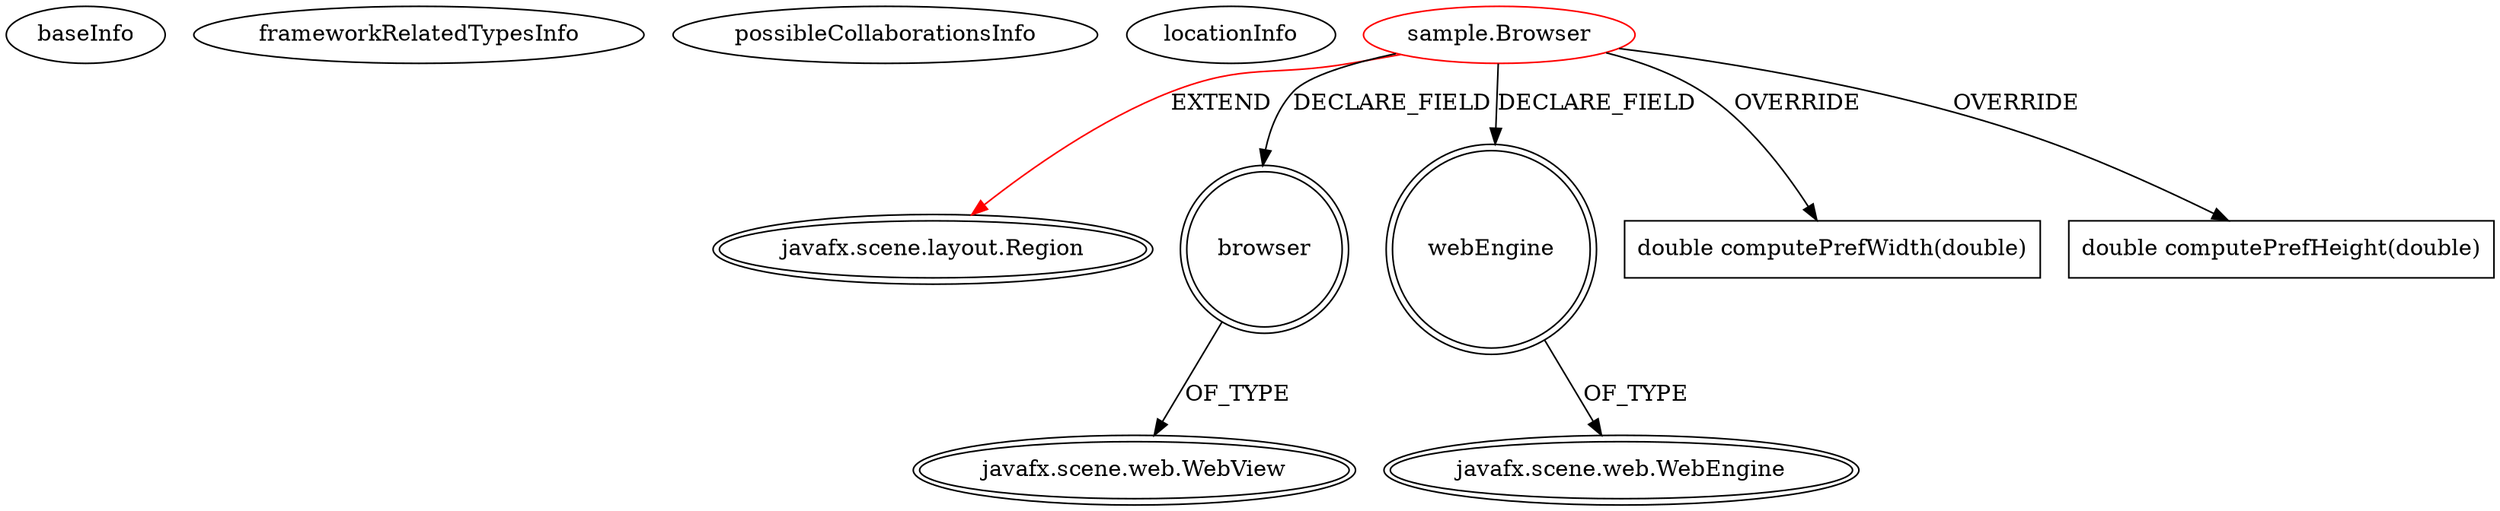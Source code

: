 digraph {
baseInfo[graphId=2269,category="extension_graph",isAnonymous=false,possibleRelation=false]
frameworkRelatedTypesInfo[0="javafx.scene.layout.Region"]
possibleCollaborationsInfo[]
locationInfo[projectName="cassisnaro-AMMM_project",filePath="/cassisnaro-AMMM_project/AMMM_project-master/src/sample/WebViewSample.java",contextSignature="Browser",graphId="2269"]
0[label="sample.Browser",vertexType="ROOT_CLIENT_CLASS_DECLARATION",isFrameworkType=false,color=red]
1[label="javafx.scene.layout.Region",vertexType="FRAMEWORK_CLASS_TYPE",isFrameworkType=true,peripheries=2]
2[label="browser",vertexType="FIELD_DECLARATION",isFrameworkType=true,peripheries=2,shape=circle]
3[label="javafx.scene.web.WebView",vertexType="FRAMEWORK_CLASS_TYPE",isFrameworkType=true,peripheries=2]
4[label="webEngine",vertexType="FIELD_DECLARATION",isFrameworkType=true,peripheries=2,shape=circle]
5[label="javafx.scene.web.WebEngine",vertexType="FRAMEWORK_CLASS_TYPE",isFrameworkType=true,peripheries=2]
6[label="double computePrefWidth(double)",vertexType="OVERRIDING_METHOD_DECLARATION",isFrameworkType=false,shape=box]
7[label="double computePrefHeight(double)",vertexType="OVERRIDING_METHOD_DECLARATION",isFrameworkType=false,shape=box]
0->1[label="EXTEND",color=red]
0->2[label="DECLARE_FIELD"]
2->3[label="OF_TYPE"]
0->4[label="DECLARE_FIELD"]
4->5[label="OF_TYPE"]
0->6[label="OVERRIDE"]
0->7[label="OVERRIDE"]
}

